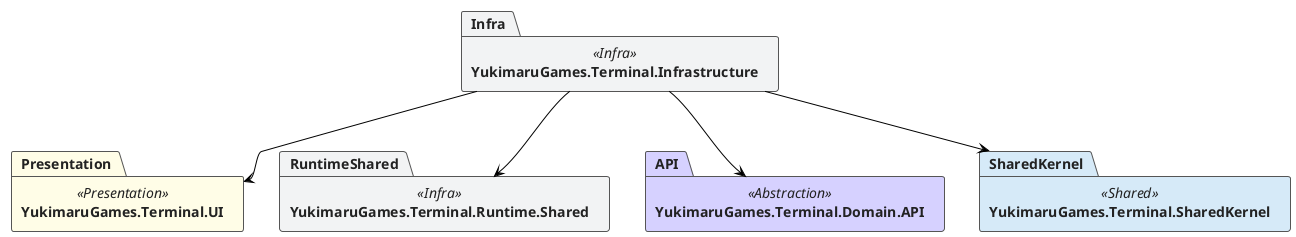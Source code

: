 @startuml
!theme plain

' === Color Palette & Style ===
skinparam package {
  ArrowColor #555555
  BorderColor #555555
  FontColor #222222
  BackgroundColor<<Infra>> #F2F3F4
  BackgroundColor<<Presentation>> #FFFDE7
  BackgroundColor<<Application>> #D5F5E3
  BackgroundColor<<Domain>> #DCD8F8FF
  BackgroundColor<<Concrete>> #B9A7ECFF
  BackgroundColor<<Abstraction>> #D6D1FFFF
  BackgroundColor<<Shared>> #D6EAF8
}

package "<b>YukimaruGames.Terminal.Infrastructure</b>"<<Infra>> as Infra

package "<b>YukimaruGames.Terminal.UI</b>" <<Presentation>> as Presentation
package "<b>YukimaruGames.Terminal.Runtime.Shared</b>" <<Infra>> as RuntimeShared
package "<b>YukimaruGames.Terminal.Domain.API</b>"<<Abstraction>> as API
package "<b>YukimaruGames.Terminal.SharedKernel</b>" <<Shared>> as SharedKernel

Infra -down-> SharedKernel
Infra -down-> API
Infra -down-> Presentation
Infra -down-> RuntimeShared

@enduml